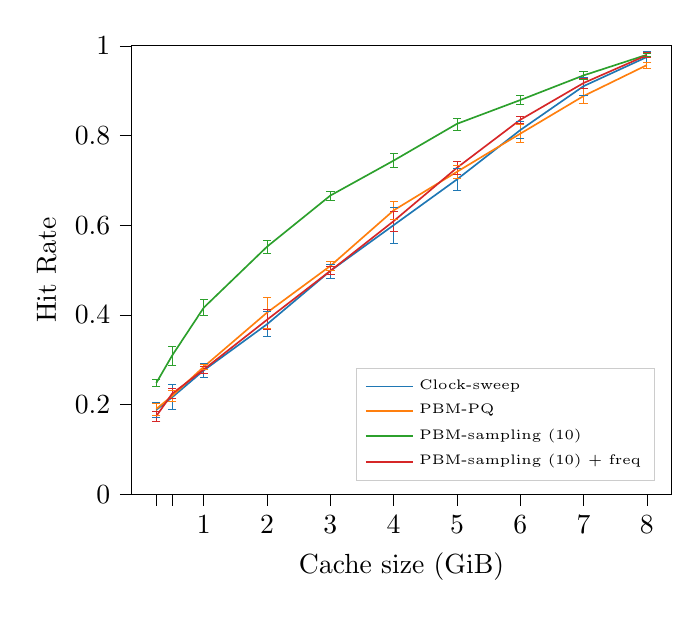 % This file was created with tikzplotlib v0.10.1.
\begin{tikzpicture}

\definecolor{crimson2143940}{RGB}{214,39,40}
\definecolor{darkgray176}{RGB}{176,176,176}
\definecolor{darkorange25512714}{RGB}{255,127,14}
\definecolor{forestgreen4416044}{RGB}{44,160,44}
\definecolor{lightgray204}{RGB}{204,204,204}
\definecolor{steelblue31119180}{RGB}{31,119,180}

\begin{axis}[
legend cell align={left},
legend style={
  font=\tiny,
  fill opacity=0.8,
  draw opacity=1,
  text opacity=1,
  at={(0.97,0.03)},
  anchor=south east,
  draw=lightgray204
},
tick align=outside,
tick pos=left,
%title={Hit rate vs cache size - Sequential Scan Microbenchmarks},
x grid style={darkgray176},
xlabel={Cache size (GiB)},
xmin=-140.8, xmax=8588.8,
xtick style={color=black},
xtick={256,512,1024,2048,3072,4096,5120,6144,7168,8192},
xticklabels={,,1,2,3,4,5,6,7,8},
y grid style={darkgray176},
ylabel={Hit Rate},
ymin=0, ymax=1,
ytick style={color=black}
]
\path [draw=steelblue31119180, line width=0.3px]
(axis cs:256,0.171)
--(axis cs:256,0.205);

\path [draw=steelblue31119180, line width=0.3px]
(axis cs:512,0.188)
--(axis cs:512,0.244);

\path [draw=steelblue31119180, line width=0.3px]
(axis cs:1024,0.261)
--(axis cs:1024,0.291);

\path [draw=steelblue31119180, line width=0.3px]
(axis cs:2048,0.352)
--(axis cs:2048,0.407);

\path [draw=steelblue31119180, line width=0.3px]
(axis cs:3072,0.482)
--(axis cs:3072,0.513);

\path [draw=steelblue31119180, line width=0.3px]
(axis cs:4096,0.56)
--(axis cs:4096,0.639);

\path [draw=steelblue31119180, line width=0.3px]
(axis cs:5120,0.678)
--(axis cs:5120,0.726);

\path [draw=steelblue31119180, line width=0.3px]
(axis cs:6144,0.793)
--(axis cs:6144,0.831);

\path [draw=steelblue31119180, line width=0.3px]
(axis cs:7168,0.889)
--(axis cs:7168,0.93);

\path [draw=steelblue31119180, line width=0.3px]
(axis cs:8192,0.962)
--(axis cs:8192,0.987);

\addplot [line width=0.3px, steelblue31119180, mark=-, mark size=1.5, mark options={solid}, only marks, forget plot]
table {%
256 0.171
512 0.188
1024 0.261
2048 0.352
3072 0.482
4096 0.56
5120 0.678
6144 0.793
7168 0.889
8192 0.962
};
\addplot [line width=0.3px, steelblue31119180, mark=-, mark size=1.5, mark options={solid}, only marks, forget plot]
table {%
256 0.205
512 0.244
1024 0.291
2048 0.407
3072 0.513
4096 0.639
5120 0.726
6144 0.831
7168 0.93
8192 0.987
};
\path [draw=darkorange25512714, line width=0.3px]
(axis cs:256,0.176)
--(axis cs:256,0.203);

\path [draw=darkorange25512714, line width=0.3px]
(axis cs:512,0.207)
--(axis cs:512,0.231);

\path [draw=darkorange25512714, line width=0.3px]
(axis cs:1024,0.278)
--(axis cs:1024,0.289);

\path [draw=darkorange25512714, line width=0.3px]
(axis cs:2048,0.37)
--(axis cs:2048,0.439);

\path [draw=darkorange25512714, line width=0.3px]
(axis cs:3072,0.499)
--(axis cs:3072,0.519);

\path [draw=darkorange25512714, line width=0.3px]
(axis cs:4096,0.612)
--(axis cs:4096,0.653);

\path [draw=darkorange25512714, line width=0.3px]
(axis cs:5120,0.704)
--(axis cs:5120,0.733);

\path [draw=darkorange25512714, line width=0.3px]
(axis cs:6144,0.785)
--(axis cs:6144,0.824);

\path [draw=darkorange25512714, line width=0.3px]
(axis cs:7168,0.871)
--(axis cs:7168,0.905);

\path [draw=darkorange25512714, line width=0.3px]
(axis cs:8192,0.95)
--(axis cs:8192,0.963);

\addplot [line width=0.3px, darkorange25512714, mark=-, mark size=1.5, mark options={solid}, only marks, forget plot]
table {%
256 0.176
512 0.207
1024 0.278
2048 0.37
3072 0.499
4096 0.612
5120 0.704
6144 0.785
7168 0.871
8192 0.95
};
\addplot [line width=0.3px, darkorange25512714, mark=-, mark size=1.5, mark options={solid}, only marks, forget plot]
table {%
256 0.203
512 0.231
1024 0.289
2048 0.439
3072 0.519
4096 0.653
5120 0.733
6144 0.824
7168 0.905
8192 0.963
};
\path [draw=forestgreen4416044, line width=0.3px]
(axis cs:256,0.24)
--(axis cs:256,0.256);

\path [draw=forestgreen4416044, line width=0.3px]
(axis cs:512,0.288)
--(axis cs:512,0.329);

\path [draw=forestgreen4416044, line width=0.3px]
(axis cs:1024,0.398)
--(axis cs:1024,0.434);

\path [draw=forestgreen4416044, line width=0.3px]
(axis cs:2048,0.538)
--(axis cs:2048,0.566);

\path [draw=forestgreen4416044, line width=0.3px]
(axis cs:3072,0.656)
--(axis cs:3072,0.676);

\path [draw=forestgreen4416044, line width=0.3px]
(axis cs:4096,0.729)
--(axis cs:4096,0.759);

\path [draw=forestgreen4416044, line width=0.3px]
(axis cs:5120,0.812)
--(axis cs:5120,0.839);

\path [draw=forestgreen4416044, line width=0.3px]
(axis cs:6144,0.87)
--(axis cs:6144,0.889);

\path [draw=forestgreen4416044, line width=0.3px]
(axis cs:7168,0.924)
--(axis cs:7168,0.943);

\path [draw=forestgreen4416044, line width=0.3px]
(axis cs:8192,0.976)
--(axis cs:8192,0.984);

\addplot [line width=0.3px, forestgreen4416044, mark=-, mark size=1.5, mark options={solid}, only marks, forget plot]
table {%
256 0.24
512 0.288
1024 0.398
2048 0.538
3072 0.656
4096 0.729
5120 0.812
6144 0.87
7168 0.924
8192 0.976
};
\addplot [line width=0.3px, forestgreen4416044, mark=-, mark size=1.5, mark options={solid}, only marks, forget plot]
table {%
256 0.256
512 0.329
1024 0.434
2048 0.566
3072 0.676
4096 0.759
5120 0.839
6144 0.889
7168 0.943
8192 0.984
};
\path [draw=crimson2143940, line width=0.3px]
(axis cs:256,0.163)
--(axis cs:256,0.185);

\path [draw=crimson2143940, line width=0.3px]
(axis cs:512,0.213)
--(axis cs:512,0.236);

\path [draw=crimson2143940, line width=0.3px]
(axis cs:1024,0.27)
--(axis cs:1024,0.285);

\path [draw=crimson2143940, line width=0.3px]
(axis cs:2048,0.367)
--(axis cs:2048,0.411);

\path [draw=crimson2143940, line width=0.3px]
(axis cs:3072,0.489)
--(axis cs:3072,0.507);

\path [draw=crimson2143940, line width=0.3px]
(axis cs:4096,0.587)
--(axis cs:4096,0.631);

\path [draw=crimson2143940, line width=0.3px]
(axis cs:5120,0.714)
--(axis cs:5120,0.742);

\path [draw=crimson2143940, line width=0.3px]
(axis cs:6144,0.826)
--(axis cs:6144,0.843);

\path [draw=crimson2143940, line width=0.3px]
(axis cs:7168,0.906)
--(axis cs:7168,0.928);

\path [draw=crimson2143940, line width=0.3px]
(axis cs:8192,0.973)
--(axis cs:8192,0.986);

\addplot [line width=0.3px, crimson2143940, mark=-, mark size=1.5, mark options={solid}, only marks, forget plot]
table {%
256 0.163
512 0.213
1024 0.27
2048 0.367
3072 0.489
4096 0.587
5120 0.714
6144 0.826
7168 0.906
8192 0.973
};
\addplot [line width=0.3px, crimson2143940, mark=-, mark size=1.5, mark options={solid}, only marks, forget plot]
table {%
256 0.185
512 0.236
1024 0.285
2048 0.411
3072 0.507
4096 0.631
5120 0.742
6144 0.843
7168 0.928
8192 0.986
};
\addplot [semithick, steelblue31119180]
table {%
256 0.188
512 0.216
1024 0.276
2048 0.379
3072 0.498
4096 0.6
5120 0.702
6144 0.812
7168 0.91
8192 0.975
};
\addlegendentry{Clock-sweep}
\addplot [semithick, darkorange25512714]
table {%
256 0.19
512 0.219
1024 0.284
2048 0.405
3072 0.509
4096 0.633
5120 0.719
6144 0.804
7168 0.888
8192 0.957
};
\addlegendentry{PBM-PQ}
\addplot [semithick, forestgreen4416044]
table {%
256 0.248
512 0.309
1024 0.416
2048 0.552
3072 0.666
4096 0.744
5120 0.826
6144 0.879
7168 0.934
8192 0.98
};
\addlegendentry{PBM-sampling (10)}
\addplot [semithick, crimson2143940]
table {%
256 0.174
512 0.224
1024 0.278
2048 0.389
3072 0.498
4096 0.609
5120 0.728
6144 0.835
7168 0.917
8192 0.979
};
\addlegendentry{PBM-sampling (10) + freq}
\end{axis}

\end{tikzpicture}
